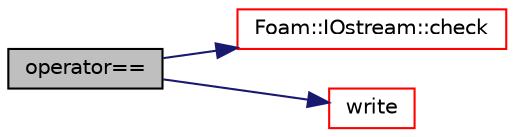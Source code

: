 digraph "operator=="
{
  bgcolor="transparent";
  edge [fontname="Helvetica",fontsize="10",labelfontname="Helvetica",labelfontsize="10"];
  node [fontname="Helvetica",fontsize="10",shape=record];
  rankdir="LR";
  Node3397 [label="operator==",height=0.2,width=0.4,color="black", fillcolor="grey75", style="filled", fontcolor="black"];
  Node3397 -> Node3398 [color="midnightblue",fontsize="10",style="solid",fontname="Helvetica"];
  Node3398 [label="Foam::IOstream::check",height=0.2,width=0.4,color="red",URL="$a27333.html#a367eb3425fc4e8270e2aa961df8ac8a5",tooltip="Check IOstream status for given operation. "];
  Node3397 -> Node3449 [color="midnightblue",fontsize="10",style="solid",fontname="Helvetica"];
  Node3449 [label="write",height=0.2,width=0.4,color="red",URL="$a23169.html#a293fdfec8bdfbd5c3913ab4c9f3454ff",tooltip="Write. "];
}

